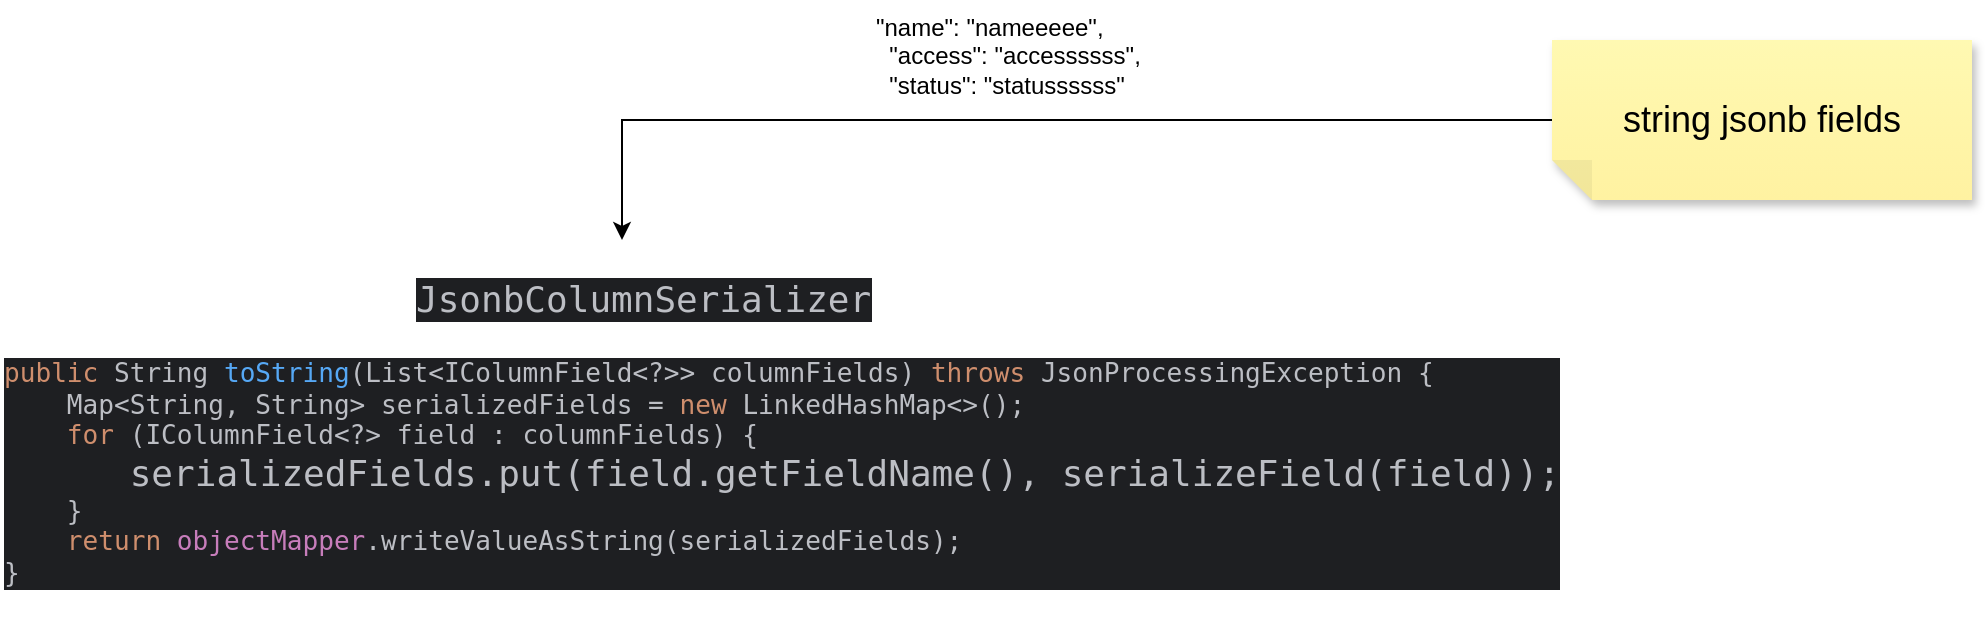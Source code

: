 <mxfile version="26.1.0">
  <diagram name="Page-1" id="CdVpNeLvfebWy8Q-7PJm">
    <mxGraphModel dx="1434" dy="738" grid="1" gridSize="10" guides="1" tooltips="1" connect="1" arrows="1" fold="1" page="1" pageScale="1" pageWidth="827" pageHeight="1169" math="0" shadow="0">
      <root>
        <mxCell id="0" />
        <mxCell id="1" parent="0" />
        <mxCell id="Nrr9BdpluMPSzvRgAk4l-3" value="&lt;div style=&quot;background-color: rgb(30, 31, 34); color: rgb(188, 190, 196);&quot;&gt;&lt;pre style=&quot;font-family: &amp;quot;JetBrains Mono&amp;quot;, monospace;&quot;&gt;&lt;font style=&quot;font-size: 18px;&quot;&gt;JsonbColumnSerializer&lt;/font&gt;&lt;/pre&gt;&lt;/div&gt;" style="text;whiteSpace=wrap;html=1;" vertex="1" parent="1">
          <mxGeometry x="340" y="170" width="210" height="70" as="geometry" />
        </mxCell>
        <mxCell id="Nrr9BdpluMPSzvRgAk4l-5" value="" style="edgeStyle=orthogonalEdgeStyle;rounded=0;orthogonalLoop=1;jettySize=auto;html=1;" edge="1" parent="1" source="Nrr9BdpluMPSzvRgAk4l-4" target="Nrr9BdpluMPSzvRgAk4l-3">
          <mxGeometry relative="1" as="geometry" />
        </mxCell>
        <mxCell id="Nrr9BdpluMPSzvRgAk4l-4" value="&lt;font style=&quot;font-size: 18px;&quot;&gt;string jsonb fields&lt;/font&gt;" style="shape=note;whiteSpace=wrap;html=1;backgroundOutline=1;fontColor=#000000;darkOpacity=0.05;fillColor=#FFF9B2;strokeColor=none;fillStyle=solid;direction=west;gradientDirection=north;gradientColor=#FFF2A1;shadow=1;size=20;pointerEvents=1;" vertex="1" parent="1">
          <mxGeometry x="910" y="70" width="210" height="80" as="geometry" />
        </mxCell>
        <UserObject label="&lt;div style=&quot;background-color: rgb(30, 31, 34); color: rgb(188, 190, 196);&quot;&gt;&lt;pre style=&quot;font-family: &amp;quot;JetBrains Mono&amp;quot;, monospace;&quot;&gt;&lt;span style=&quot;font-size: 9.8pt;&quot;&gt;&lt;span style=&quot;color: rgb(207, 142, 109);&quot;&gt;public &lt;/span&gt;String &lt;span style=&quot;color: rgb(86, 168, 245);&quot;&gt;toString&lt;/span&gt;(List&amp;lt;IColumnField&amp;lt;?&amp;gt;&amp;gt; columnFields) &lt;span style=&quot;color: rgb(207, 142, 109);&quot;&gt;throws &lt;/span&gt;JsonProcessingException {&lt;br&gt;    Map&amp;lt;String, String&amp;gt; serializedFields = &lt;span style=&quot;color: rgb(207, 142, 109);&quot;&gt;new &lt;/span&gt;LinkedHashMap&amp;lt;&amp;gt;();&lt;br&gt;    &lt;span style=&quot;color: rgb(207, 142, 109);&quot;&gt;for &lt;/span&gt;(IColumnField&amp;lt;?&amp;gt; field : columnFields) {&lt;br&gt;        &lt;/span&gt;&lt;font style=&quot;font-size: 18px;&quot;&gt;serializedFields.put(field.getFieldName(), serializeField(field));&lt;/font&gt;&lt;span style=&quot;font-size: 9.8pt;&quot;&gt;&lt;br&gt;    }&lt;br&gt;    &lt;/span&gt;&lt;span style=&quot;font-size: 9.8pt; color: rgb(207, 142, 109);&quot;&gt;return &lt;/span&gt;&lt;span style=&quot;font-size: 9.8pt; color: rgb(199, 125, 187);&quot;&gt;objectMapper&lt;/span&gt;&lt;span style=&quot;font-size: 9.8pt;&quot;&gt;.writeValueAsString(serializedFields);&lt;br&gt;}&lt;/span&gt;&lt;/pre&gt;&lt;/div&gt;" link="&lt;div style=&quot;background-color:#1e1f22;color:#bcbec4&quot;&gt;&lt;pre style=&quot;font-family:&#39;JetBrains Mono&#39;,monospace;font-size:9.8pt;&quot;&gt;&lt;span style=&quot;color:#cf8e6d;&quot;&gt;public &lt;/span&gt;String &lt;span style=&quot;color:#56a8f5;&quot;&gt;toString&lt;/span&gt;(List&amp;lt;IColumnField&amp;lt;?&amp;gt;&amp;gt; columnFields) &lt;span style=&quot;color:#cf8e6d;&quot;&gt;throws &lt;/span&gt;JsonProcessingException {&lt;br&gt;    Map&amp;lt;String, String&amp;gt; serializedFields = &lt;span style=&quot;color:#cf8e6d;&quot;&gt;new &lt;/span&gt;LinkedHashMap&amp;lt;&amp;gt;();&lt;br&gt;    &lt;span style=&quot;color:#cf8e6d;&quot;&gt;for &lt;/span&gt;(IColumnField&amp;lt;?&amp;gt; field : columnFields) {&lt;br&gt;        serializedFields.put(field.getFieldName(), serializeField(field));&lt;br&gt;    }&lt;br&gt;    &lt;span style=&quot;color:#cf8e6d;&quot;&gt;return &lt;/span&gt;&lt;span style=&quot;color:#c77dbb;&quot;&gt;objectMapper&lt;/span&gt;.writeValueAsString(serializedFields);&lt;br&gt;}&lt;/pre&gt;&lt;/div&gt;" id="Nrr9BdpluMPSzvRgAk4l-6">
          <mxCell style="text;whiteSpace=wrap;html=1;" vertex="1" parent="1">
            <mxGeometry x="134" y="210" width="560" height="160" as="geometry" />
          </mxCell>
        </UserObject>
        <mxCell id="Nrr9BdpluMPSzvRgAk4l-7" value="&quot;name&quot;: &quot;nameeeee&quot;,&#xa;  &quot;access&quot;: &quot;accessssss&quot;,&#xa;  &quot;status&quot;: &quot;statussssss&quot;" style="text;whiteSpace=wrap;" vertex="1" parent="1">
          <mxGeometry x="570" y="50" width="170" height="70" as="geometry" />
        </mxCell>
      </root>
    </mxGraphModel>
  </diagram>
</mxfile>
